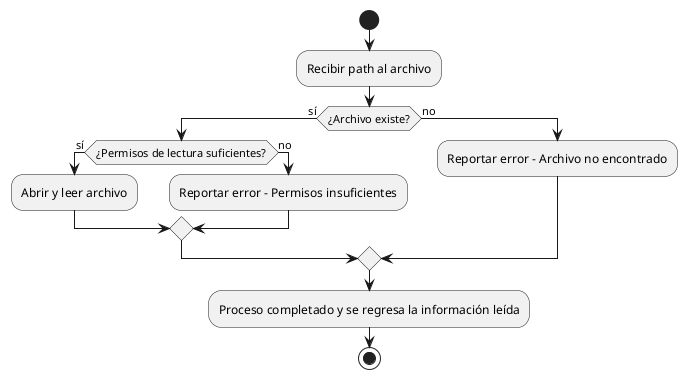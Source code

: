 @startuml CasoDeUsoLeerArchivo

start
:Recibir path al archivo;
if (¿Archivo existe?) then (sí)
    if (¿Permisos de lectura suficientes?) then (sí)
        :Abrir y leer archivo;
    else (no)
        :Reportar error - Permisos insuficientes;
    endif
else (no)
    :Reportar error - Archivo no encontrado;
endif
:Proceso completado y se regresa la información leída;
stop

@enduml
